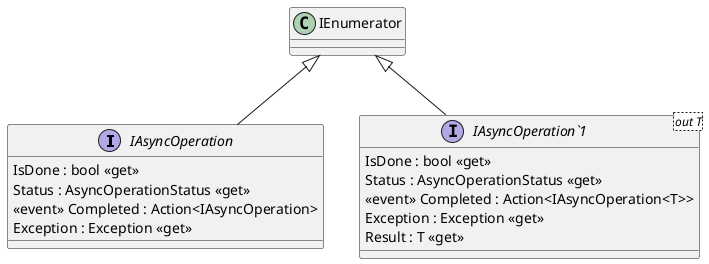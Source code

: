 @startuml
interface IAsyncOperation {
    IsDone : bool <<get>>
    Status : AsyncOperationStatus <<get>>
     <<event>> Completed : Action<IAsyncOperation> 
    Exception : Exception <<get>>
}
interface "IAsyncOperation`1"<out T> {
    IsDone : bool <<get>>
    Status : AsyncOperationStatus <<get>>
     <<event>> Completed : Action<IAsyncOperation<T>> 
    Exception : Exception <<get>>
    Result : T <<get>>
}
IEnumerator <|-- IAsyncOperation
IEnumerator <|-- "IAsyncOperation`1"
@enduml
